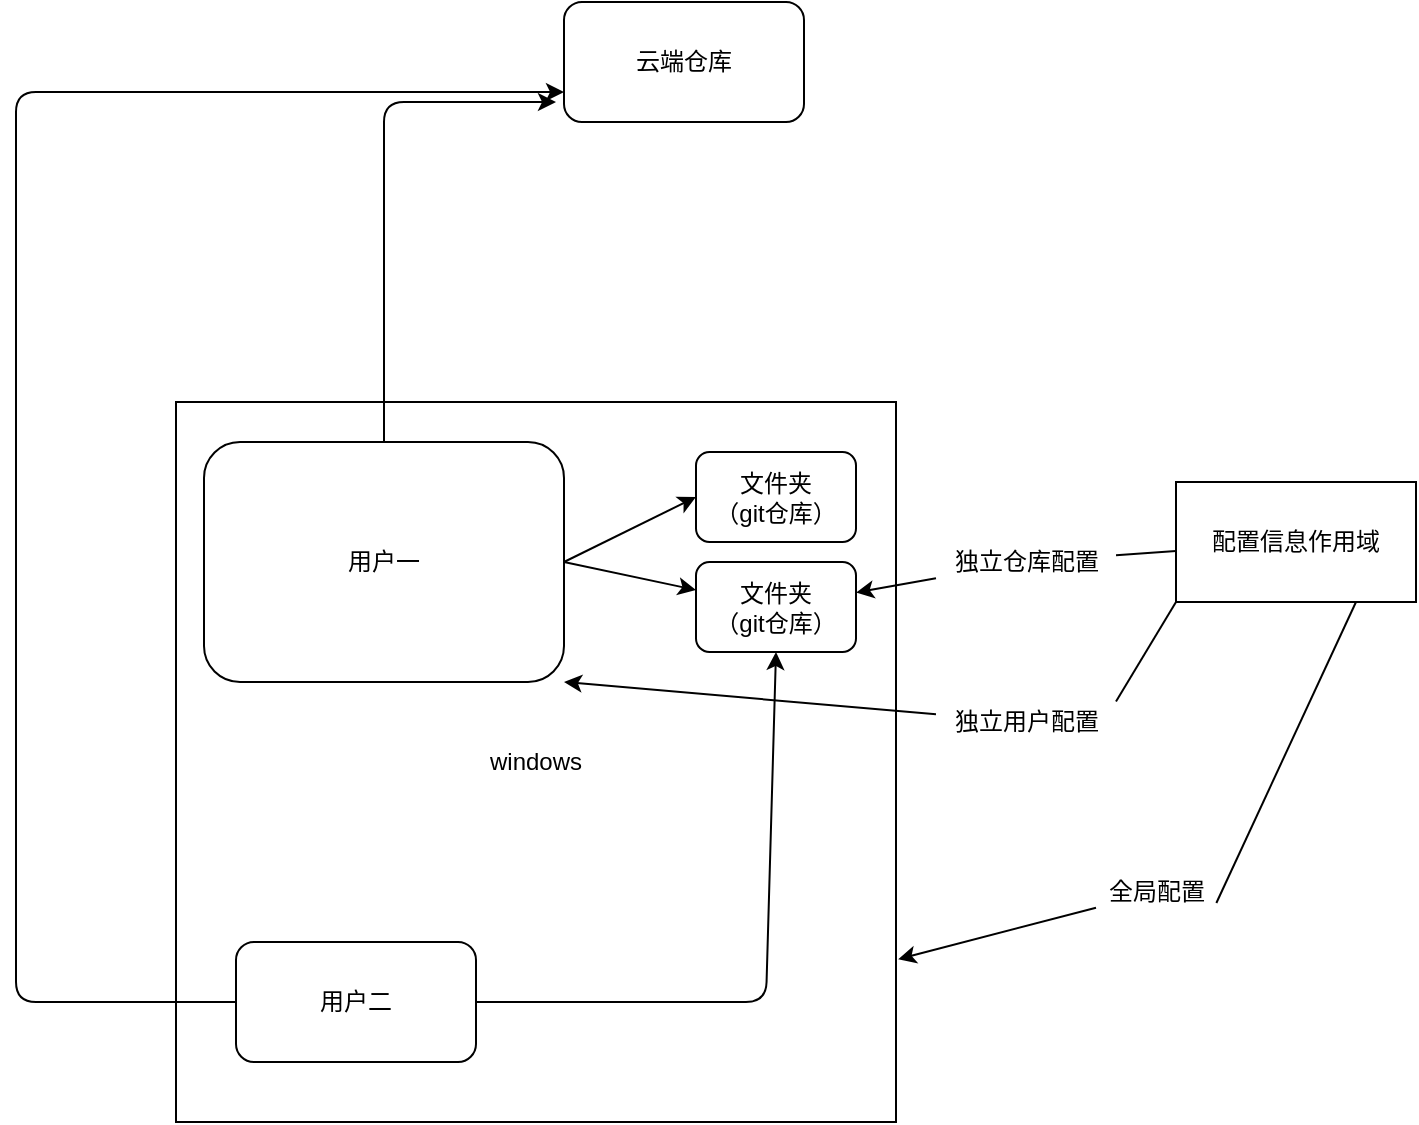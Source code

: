 <mxfile>
    <diagram id="epAIp3hOackiuC-lUEHP" name="第 1 页">
        <mxGraphModel dx="280" dy="607" grid="1" gridSize="10" guides="1" tooltips="1" connect="1" arrows="1" fold="1" page="1" pageScale="1" pageWidth="827" pageHeight="1169" math="0" shadow="0">
            <root>
                <mxCell id="0"/>
                <mxCell id="1" parent="0"/>
                <mxCell id="2" value="windows" style="whiteSpace=wrap;html=1;aspect=fixed;" parent="1" vertex="1">
                    <mxGeometry x="160" y="340" width="360" height="360" as="geometry"/>
                </mxCell>
                <mxCell id="3" value="&lt;font style=&quot;vertical-align: inherit;&quot;&gt;&lt;font style=&quot;vertical-align: inherit;&quot;&gt;云端仓库&lt;br&gt;&lt;/font&gt;&lt;/font&gt;" style="rounded=1;whiteSpace=wrap;html=1;" parent="1" vertex="1">
                    <mxGeometry x="354" y="140" width="120" height="60" as="geometry"/>
                </mxCell>
                <mxCell id="7" style="edgeStyle=none;html=1;exitX=1;exitY=0.5;exitDx=0;exitDy=0;" parent="1" source="4" target="6" edge="1">
                    <mxGeometry relative="1" as="geometry"/>
                </mxCell>
                <mxCell id="10" style="edgeStyle=none;html=1;exitX=0.5;exitY=0;exitDx=0;exitDy=0;" parent="1" source="4" edge="1">
                    <mxGeometry relative="1" as="geometry">
                        <mxPoint x="350" y="190" as="targetPoint"/>
                        <Array as="points">
                            <mxPoint x="264" y="190"/>
                        </Array>
                    </mxGeometry>
                </mxCell>
                <mxCell id="19" style="edgeStyle=none;html=1;exitX=1;exitY=0.5;exitDx=0;exitDy=0;entryX=0;entryY=0.5;entryDx=0;entryDy=0;" parent="1" source="4" target="18" edge="1">
                    <mxGeometry relative="1" as="geometry"/>
                </mxCell>
                <mxCell id="4" value="用户一&lt;br&gt;" style="rounded=1;whiteSpace=wrap;html=1;" parent="1" vertex="1">
                    <mxGeometry x="174" y="360" width="180" height="120" as="geometry"/>
                </mxCell>
                <mxCell id="8" style="edgeStyle=none;html=1;exitX=1;exitY=0.5;exitDx=0;exitDy=0;entryX=0.5;entryY=1;entryDx=0;entryDy=0;" parent="1" source="5" target="6" edge="1">
                    <mxGeometry relative="1" as="geometry">
                        <Array as="points">
                            <mxPoint x="455" y="640"/>
                        </Array>
                    </mxGeometry>
                </mxCell>
                <mxCell id="9" style="edgeStyle=none;html=1;exitX=0;exitY=0.5;exitDx=0;exitDy=0;entryX=0;entryY=0.75;entryDx=0;entryDy=0;" parent="1" source="5" target="3" edge="1">
                    <mxGeometry relative="1" as="geometry">
                        <Array as="points">
                            <mxPoint x="80" y="640"/>
                            <mxPoint x="80" y="185"/>
                        </Array>
                    </mxGeometry>
                </mxCell>
                <mxCell id="5" value="用户二" style="rounded=1;whiteSpace=wrap;html=1;" parent="1" vertex="1">
                    <mxGeometry x="190" y="610" width="120" height="60" as="geometry"/>
                </mxCell>
                <mxCell id="6" value="文件夹&lt;br&gt;（git仓库）" style="rounded=1;whiteSpace=wrap;html=1;" parent="1" vertex="1">
                    <mxGeometry x="420" y="420" width="80" height="45" as="geometry"/>
                </mxCell>
                <mxCell id="12" style="edgeStyle=none;html=1;startArrow=none;" parent="1" source="13" target="6" edge="1">
                    <mxGeometry relative="1" as="geometry"/>
                </mxCell>
                <mxCell id="14" style="edgeStyle=none;html=1;entryX=1;entryY=1;entryDx=0;entryDy=0;startArrow=none;" parent="1" source="15" target="4" edge="1">
                    <mxGeometry relative="1" as="geometry"/>
                </mxCell>
                <mxCell id="20" style="edgeStyle=none;html=1;entryX=1.003;entryY=0.774;entryDx=0;entryDy=0;entryPerimeter=0;startArrow=none;" parent="1" source="22" target="2" edge="1">
                    <mxGeometry relative="1" as="geometry"/>
                </mxCell>
                <mxCell id="11" value="配置信息作用域" style="whiteSpace=wrap;html=1;" parent="1" vertex="1">
                    <mxGeometry x="660" y="380" width="120" height="60" as="geometry"/>
                </mxCell>
                <mxCell id="15" value="独立用户配置" style="text;html=1;align=center;verticalAlign=middle;resizable=0;points=[];autosize=1;strokeColor=none;fillColor=none;" parent="1" vertex="1">
                    <mxGeometry x="540" y="490" width="90" height="20" as="geometry"/>
                </mxCell>
                <mxCell id="16" value="" style="edgeStyle=none;html=1;exitX=0;exitY=1;exitDx=0;exitDy=0;endArrow=none;entryX=1;entryY=-0.01;entryDx=0;entryDy=0;entryPerimeter=0;" parent="1" source="11" target="15" edge="1">
                    <mxGeometry relative="1" as="geometry">
                        <mxPoint x="660" y="440" as="sourcePoint"/>
                        <mxPoint x="354" y="480" as="targetPoint"/>
                    </mxGeometry>
                </mxCell>
                <mxCell id="13" value="独立仓库配置" style="text;html=1;align=center;verticalAlign=middle;resizable=0;points=[];autosize=1;strokeColor=none;fillColor=none;" parent="1" vertex="1">
                    <mxGeometry x="540" y="410" width="90" height="20" as="geometry"/>
                </mxCell>
                <mxCell id="17" value="" style="edgeStyle=none;html=1;endArrow=none;" parent="1" source="11" target="13" edge="1">
                    <mxGeometry relative="1" as="geometry">
                        <mxPoint x="660" y="412.264" as="sourcePoint"/>
                        <mxPoint x="500" y="418.302" as="targetPoint"/>
                    </mxGeometry>
                </mxCell>
                <mxCell id="18" value="文件夹&lt;br&gt;（git仓库）" style="rounded=1;whiteSpace=wrap;html=1;" parent="1" vertex="1">
                    <mxGeometry x="420" y="365" width="80" height="45" as="geometry"/>
                </mxCell>
                <mxCell id="22" value="全局配置" style="text;html=1;align=center;verticalAlign=middle;resizable=0;points=[];autosize=1;strokeColor=none;fillColor=none;" parent="1" vertex="1">
                    <mxGeometry x="620" y="575" width="60" height="20" as="geometry"/>
                </mxCell>
                <mxCell id="23" value="" style="edgeStyle=none;html=1;entryX=1.003;entryY=0.774;entryDx=0;entryDy=0;entryPerimeter=0;exitX=0.75;exitY=1;exitDx=0;exitDy=0;endArrow=none;" parent="1" source="11" target="22" edge="1">
                    <mxGeometry relative="1" as="geometry">
                        <mxPoint x="750" y="440" as="sourcePoint"/>
                        <mxPoint x="521.08" y="618.64" as="targetPoint"/>
                    </mxGeometry>
                </mxCell>
            </root>
        </mxGraphModel>
    </diagram>
</mxfile>